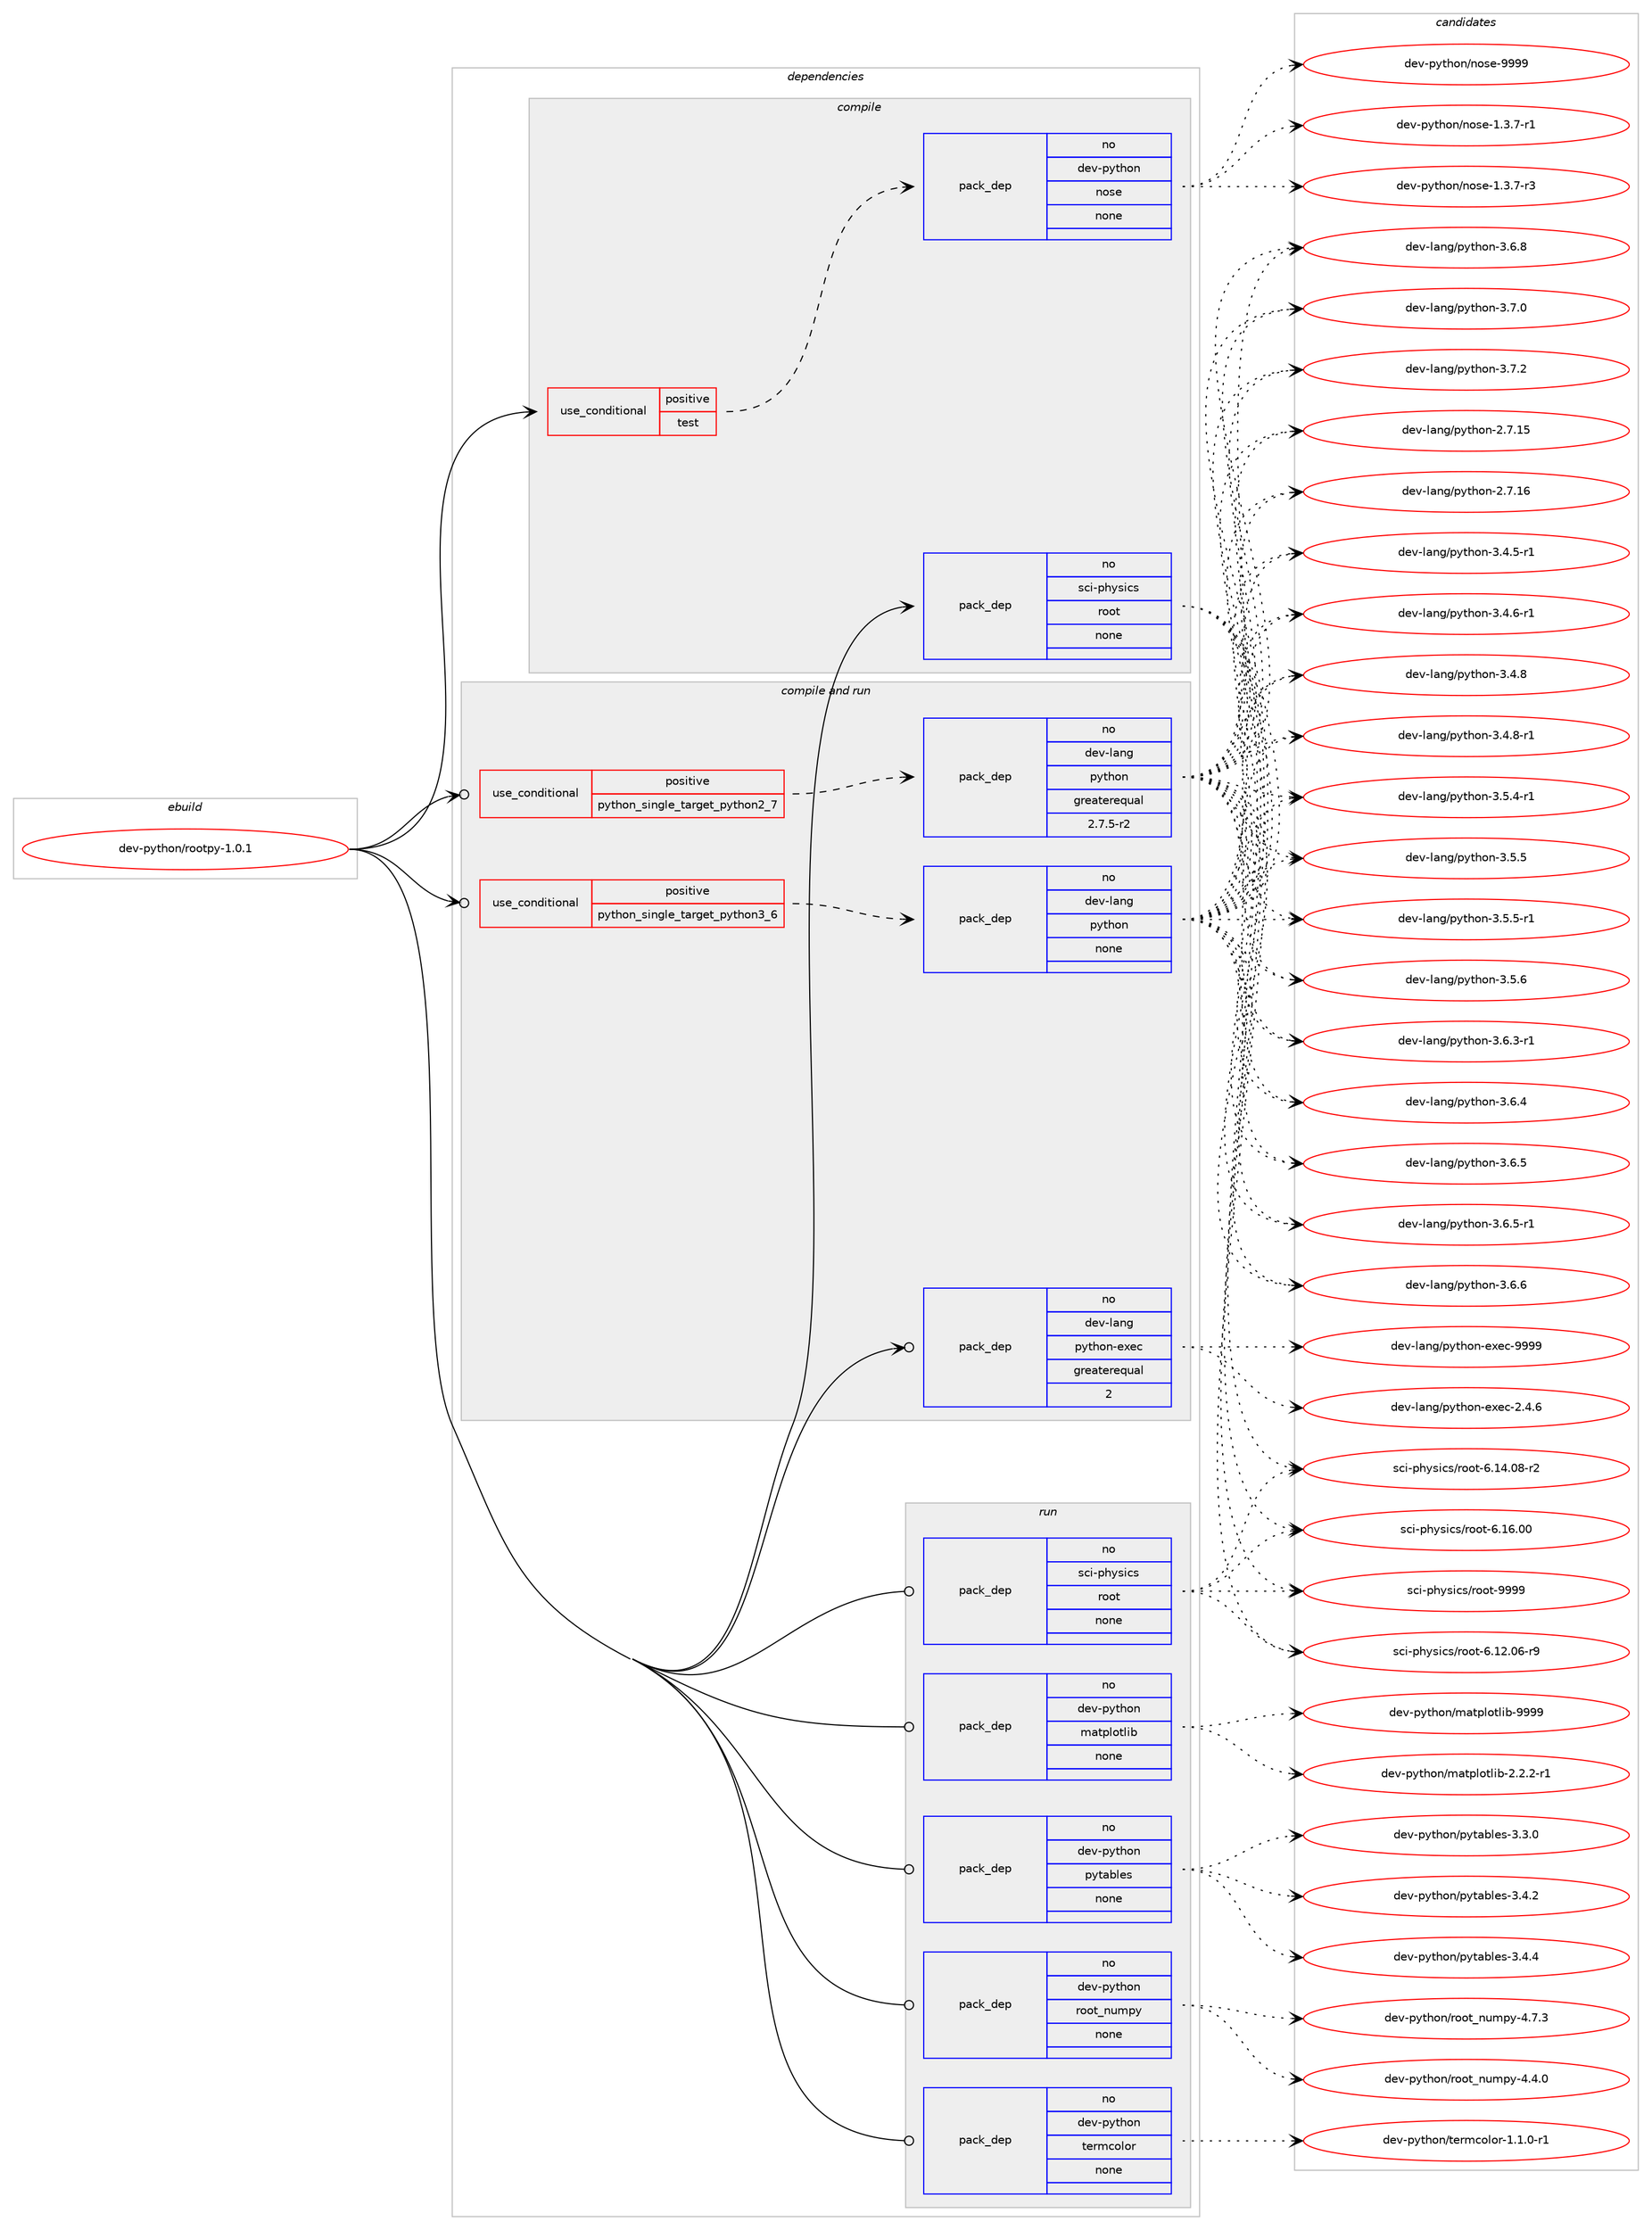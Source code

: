 digraph prolog {

# *************
# Graph options
# *************

newrank=true;
concentrate=true;
compound=true;
graph [rankdir=LR,fontname=Helvetica,fontsize=10,ranksep=1.5];#, ranksep=2.5, nodesep=0.2];
edge  [arrowhead=vee];
node  [fontname=Helvetica,fontsize=10];

# **********
# The ebuild
# **********

subgraph cluster_leftcol {
color=gray;
rank=same;
label=<<i>ebuild</i>>;
id [label="dev-python/rootpy-1.0.1", color=red, width=4, href="../dev-python/rootpy-1.0.1.svg"];
}

# ****************
# The dependencies
# ****************

subgraph cluster_midcol {
color=gray;
label=<<i>dependencies</i>>;
subgraph cluster_compile {
fillcolor="#eeeeee";
style=filled;
label=<<i>compile</i>>;
subgraph cond384000 {
dependency1439522 [label=<<TABLE BORDER="0" CELLBORDER="1" CELLSPACING="0" CELLPADDING="4"><TR><TD ROWSPAN="3" CELLPADDING="10">use_conditional</TD></TR><TR><TD>positive</TD></TR><TR><TD>test</TD></TR></TABLE>>, shape=none, color=red];
subgraph pack1032160 {
dependency1439523 [label=<<TABLE BORDER="0" CELLBORDER="1" CELLSPACING="0" CELLPADDING="4" WIDTH="220"><TR><TD ROWSPAN="6" CELLPADDING="30">pack_dep</TD></TR><TR><TD WIDTH="110">no</TD></TR><TR><TD>dev-python</TD></TR><TR><TD>nose</TD></TR><TR><TD>none</TD></TR><TR><TD></TD></TR></TABLE>>, shape=none, color=blue];
}
dependency1439522:e -> dependency1439523:w [weight=20,style="dashed",arrowhead="vee"];
}
id:e -> dependency1439522:w [weight=20,style="solid",arrowhead="vee"];
subgraph pack1032161 {
dependency1439524 [label=<<TABLE BORDER="0" CELLBORDER="1" CELLSPACING="0" CELLPADDING="4" WIDTH="220"><TR><TD ROWSPAN="6" CELLPADDING="30">pack_dep</TD></TR><TR><TD WIDTH="110">no</TD></TR><TR><TD>sci-physics</TD></TR><TR><TD>root</TD></TR><TR><TD>none</TD></TR><TR><TD></TD></TR></TABLE>>, shape=none, color=blue];
}
id:e -> dependency1439524:w [weight=20,style="solid",arrowhead="vee"];
}
subgraph cluster_compileandrun {
fillcolor="#eeeeee";
style=filled;
label=<<i>compile and run</i>>;
subgraph cond384001 {
dependency1439525 [label=<<TABLE BORDER="0" CELLBORDER="1" CELLSPACING="0" CELLPADDING="4"><TR><TD ROWSPAN="3" CELLPADDING="10">use_conditional</TD></TR><TR><TD>positive</TD></TR><TR><TD>python_single_target_python2_7</TD></TR></TABLE>>, shape=none, color=red];
subgraph pack1032162 {
dependency1439526 [label=<<TABLE BORDER="0" CELLBORDER="1" CELLSPACING="0" CELLPADDING="4" WIDTH="220"><TR><TD ROWSPAN="6" CELLPADDING="30">pack_dep</TD></TR><TR><TD WIDTH="110">no</TD></TR><TR><TD>dev-lang</TD></TR><TR><TD>python</TD></TR><TR><TD>greaterequal</TD></TR><TR><TD>2.7.5-r2</TD></TR></TABLE>>, shape=none, color=blue];
}
dependency1439525:e -> dependency1439526:w [weight=20,style="dashed",arrowhead="vee"];
}
id:e -> dependency1439525:w [weight=20,style="solid",arrowhead="odotvee"];
subgraph cond384002 {
dependency1439527 [label=<<TABLE BORDER="0" CELLBORDER="1" CELLSPACING="0" CELLPADDING="4"><TR><TD ROWSPAN="3" CELLPADDING="10">use_conditional</TD></TR><TR><TD>positive</TD></TR><TR><TD>python_single_target_python3_6</TD></TR></TABLE>>, shape=none, color=red];
subgraph pack1032163 {
dependency1439528 [label=<<TABLE BORDER="0" CELLBORDER="1" CELLSPACING="0" CELLPADDING="4" WIDTH="220"><TR><TD ROWSPAN="6" CELLPADDING="30">pack_dep</TD></TR><TR><TD WIDTH="110">no</TD></TR><TR><TD>dev-lang</TD></TR><TR><TD>python</TD></TR><TR><TD>none</TD></TR><TR><TD></TD></TR></TABLE>>, shape=none, color=blue];
}
dependency1439527:e -> dependency1439528:w [weight=20,style="dashed",arrowhead="vee"];
}
id:e -> dependency1439527:w [weight=20,style="solid",arrowhead="odotvee"];
subgraph pack1032164 {
dependency1439529 [label=<<TABLE BORDER="0" CELLBORDER="1" CELLSPACING="0" CELLPADDING="4" WIDTH="220"><TR><TD ROWSPAN="6" CELLPADDING="30">pack_dep</TD></TR><TR><TD WIDTH="110">no</TD></TR><TR><TD>dev-lang</TD></TR><TR><TD>python-exec</TD></TR><TR><TD>greaterequal</TD></TR><TR><TD>2</TD></TR></TABLE>>, shape=none, color=blue];
}
id:e -> dependency1439529:w [weight=20,style="solid",arrowhead="odotvee"];
}
subgraph cluster_run {
fillcolor="#eeeeee";
style=filled;
label=<<i>run</i>>;
subgraph pack1032165 {
dependency1439530 [label=<<TABLE BORDER="0" CELLBORDER="1" CELLSPACING="0" CELLPADDING="4" WIDTH="220"><TR><TD ROWSPAN="6" CELLPADDING="30">pack_dep</TD></TR><TR><TD WIDTH="110">no</TD></TR><TR><TD>dev-python</TD></TR><TR><TD>matplotlib</TD></TR><TR><TD>none</TD></TR><TR><TD></TD></TR></TABLE>>, shape=none, color=blue];
}
id:e -> dependency1439530:w [weight=20,style="solid",arrowhead="odot"];
subgraph pack1032166 {
dependency1439531 [label=<<TABLE BORDER="0" CELLBORDER="1" CELLSPACING="0" CELLPADDING="4" WIDTH="220"><TR><TD ROWSPAN="6" CELLPADDING="30">pack_dep</TD></TR><TR><TD WIDTH="110">no</TD></TR><TR><TD>dev-python</TD></TR><TR><TD>pytables</TD></TR><TR><TD>none</TD></TR><TR><TD></TD></TR></TABLE>>, shape=none, color=blue];
}
id:e -> dependency1439531:w [weight=20,style="solid",arrowhead="odot"];
subgraph pack1032167 {
dependency1439532 [label=<<TABLE BORDER="0" CELLBORDER="1" CELLSPACING="0" CELLPADDING="4" WIDTH="220"><TR><TD ROWSPAN="6" CELLPADDING="30">pack_dep</TD></TR><TR><TD WIDTH="110">no</TD></TR><TR><TD>dev-python</TD></TR><TR><TD>root_numpy</TD></TR><TR><TD>none</TD></TR><TR><TD></TD></TR></TABLE>>, shape=none, color=blue];
}
id:e -> dependency1439532:w [weight=20,style="solid",arrowhead="odot"];
subgraph pack1032168 {
dependency1439533 [label=<<TABLE BORDER="0" CELLBORDER="1" CELLSPACING="0" CELLPADDING="4" WIDTH="220"><TR><TD ROWSPAN="6" CELLPADDING="30">pack_dep</TD></TR><TR><TD WIDTH="110">no</TD></TR><TR><TD>dev-python</TD></TR><TR><TD>termcolor</TD></TR><TR><TD>none</TD></TR><TR><TD></TD></TR></TABLE>>, shape=none, color=blue];
}
id:e -> dependency1439533:w [weight=20,style="solid",arrowhead="odot"];
subgraph pack1032169 {
dependency1439534 [label=<<TABLE BORDER="0" CELLBORDER="1" CELLSPACING="0" CELLPADDING="4" WIDTH="220"><TR><TD ROWSPAN="6" CELLPADDING="30">pack_dep</TD></TR><TR><TD WIDTH="110">no</TD></TR><TR><TD>sci-physics</TD></TR><TR><TD>root</TD></TR><TR><TD>none</TD></TR><TR><TD></TD></TR></TABLE>>, shape=none, color=blue];
}
id:e -> dependency1439534:w [weight=20,style="solid",arrowhead="odot"];
}
}

# **************
# The candidates
# **************

subgraph cluster_choices {
rank=same;
color=gray;
label=<<i>candidates</i>>;

subgraph choice1032160 {
color=black;
nodesep=1;
choice10010111845112121116104111110471101111151014549465146554511449 [label="dev-python/nose-1.3.7-r1", color=red, width=4,href="../dev-python/nose-1.3.7-r1.svg"];
choice10010111845112121116104111110471101111151014549465146554511451 [label="dev-python/nose-1.3.7-r3", color=red, width=4,href="../dev-python/nose-1.3.7-r3.svg"];
choice10010111845112121116104111110471101111151014557575757 [label="dev-python/nose-9999", color=red, width=4,href="../dev-python/nose-9999.svg"];
dependency1439523:e -> choice10010111845112121116104111110471101111151014549465146554511449:w [style=dotted,weight="100"];
dependency1439523:e -> choice10010111845112121116104111110471101111151014549465146554511451:w [style=dotted,weight="100"];
dependency1439523:e -> choice10010111845112121116104111110471101111151014557575757:w [style=dotted,weight="100"];
}
subgraph choice1032161 {
color=black;
nodesep=1;
choice1159910545112104121115105991154711411111111645544649504648544511457 [label="sci-physics/root-6.12.06-r9", color=red, width=4,href="../sci-physics/root-6.12.06-r9.svg"];
choice1159910545112104121115105991154711411111111645544649524648564511450 [label="sci-physics/root-6.14.08-r2", color=red, width=4,href="../sci-physics/root-6.14.08-r2.svg"];
choice115991054511210412111510599115471141111111164554464954464848 [label="sci-physics/root-6.16.00", color=red, width=4,href="../sci-physics/root-6.16.00.svg"];
choice115991054511210412111510599115471141111111164557575757 [label="sci-physics/root-9999", color=red, width=4,href="../sci-physics/root-9999.svg"];
dependency1439524:e -> choice1159910545112104121115105991154711411111111645544649504648544511457:w [style=dotted,weight="100"];
dependency1439524:e -> choice1159910545112104121115105991154711411111111645544649524648564511450:w [style=dotted,weight="100"];
dependency1439524:e -> choice115991054511210412111510599115471141111111164554464954464848:w [style=dotted,weight="100"];
dependency1439524:e -> choice115991054511210412111510599115471141111111164557575757:w [style=dotted,weight="100"];
}
subgraph choice1032162 {
color=black;
nodesep=1;
choice10010111845108971101034711212111610411111045504655464953 [label="dev-lang/python-2.7.15", color=red, width=4,href="../dev-lang/python-2.7.15.svg"];
choice10010111845108971101034711212111610411111045504655464954 [label="dev-lang/python-2.7.16", color=red, width=4,href="../dev-lang/python-2.7.16.svg"];
choice1001011184510897110103471121211161041111104551465246534511449 [label="dev-lang/python-3.4.5-r1", color=red, width=4,href="../dev-lang/python-3.4.5-r1.svg"];
choice1001011184510897110103471121211161041111104551465246544511449 [label="dev-lang/python-3.4.6-r1", color=red, width=4,href="../dev-lang/python-3.4.6-r1.svg"];
choice100101118451089711010347112121116104111110455146524656 [label="dev-lang/python-3.4.8", color=red, width=4,href="../dev-lang/python-3.4.8.svg"];
choice1001011184510897110103471121211161041111104551465246564511449 [label="dev-lang/python-3.4.8-r1", color=red, width=4,href="../dev-lang/python-3.4.8-r1.svg"];
choice1001011184510897110103471121211161041111104551465346524511449 [label="dev-lang/python-3.5.4-r1", color=red, width=4,href="../dev-lang/python-3.5.4-r1.svg"];
choice100101118451089711010347112121116104111110455146534653 [label="dev-lang/python-3.5.5", color=red, width=4,href="../dev-lang/python-3.5.5.svg"];
choice1001011184510897110103471121211161041111104551465346534511449 [label="dev-lang/python-3.5.5-r1", color=red, width=4,href="../dev-lang/python-3.5.5-r1.svg"];
choice100101118451089711010347112121116104111110455146534654 [label="dev-lang/python-3.5.6", color=red, width=4,href="../dev-lang/python-3.5.6.svg"];
choice1001011184510897110103471121211161041111104551465446514511449 [label="dev-lang/python-3.6.3-r1", color=red, width=4,href="../dev-lang/python-3.6.3-r1.svg"];
choice100101118451089711010347112121116104111110455146544652 [label="dev-lang/python-3.6.4", color=red, width=4,href="../dev-lang/python-3.6.4.svg"];
choice100101118451089711010347112121116104111110455146544653 [label="dev-lang/python-3.6.5", color=red, width=4,href="../dev-lang/python-3.6.5.svg"];
choice1001011184510897110103471121211161041111104551465446534511449 [label="dev-lang/python-3.6.5-r1", color=red, width=4,href="../dev-lang/python-3.6.5-r1.svg"];
choice100101118451089711010347112121116104111110455146544654 [label="dev-lang/python-3.6.6", color=red, width=4,href="../dev-lang/python-3.6.6.svg"];
choice100101118451089711010347112121116104111110455146544656 [label="dev-lang/python-3.6.8", color=red, width=4,href="../dev-lang/python-3.6.8.svg"];
choice100101118451089711010347112121116104111110455146554648 [label="dev-lang/python-3.7.0", color=red, width=4,href="../dev-lang/python-3.7.0.svg"];
choice100101118451089711010347112121116104111110455146554650 [label="dev-lang/python-3.7.2", color=red, width=4,href="../dev-lang/python-3.7.2.svg"];
dependency1439526:e -> choice10010111845108971101034711212111610411111045504655464953:w [style=dotted,weight="100"];
dependency1439526:e -> choice10010111845108971101034711212111610411111045504655464954:w [style=dotted,weight="100"];
dependency1439526:e -> choice1001011184510897110103471121211161041111104551465246534511449:w [style=dotted,weight="100"];
dependency1439526:e -> choice1001011184510897110103471121211161041111104551465246544511449:w [style=dotted,weight="100"];
dependency1439526:e -> choice100101118451089711010347112121116104111110455146524656:w [style=dotted,weight="100"];
dependency1439526:e -> choice1001011184510897110103471121211161041111104551465246564511449:w [style=dotted,weight="100"];
dependency1439526:e -> choice1001011184510897110103471121211161041111104551465346524511449:w [style=dotted,weight="100"];
dependency1439526:e -> choice100101118451089711010347112121116104111110455146534653:w [style=dotted,weight="100"];
dependency1439526:e -> choice1001011184510897110103471121211161041111104551465346534511449:w [style=dotted,weight="100"];
dependency1439526:e -> choice100101118451089711010347112121116104111110455146534654:w [style=dotted,weight="100"];
dependency1439526:e -> choice1001011184510897110103471121211161041111104551465446514511449:w [style=dotted,weight="100"];
dependency1439526:e -> choice100101118451089711010347112121116104111110455146544652:w [style=dotted,weight="100"];
dependency1439526:e -> choice100101118451089711010347112121116104111110455146544653:w [style=dotted,weight="100"];
dependency1439526:e -> choice1001011184510897110103471121211161041111104551465446534511449:w [style=dotted,weight="100"];
dependency1439526:e -> choice100101118451089711010347112121116104111110455146544654:w [style=dotted,weight="100"];
dependency1439526:e -> choice100101118451089711010347112121116104111110455146544656:w [style=dotted,weight="100"];
dependency1439526:e -> choice100101118451089711010347112121116104111110455146554648:w [style=dotted,weight="100"];
dependency1439526:e -> choice100101118451089711010347112121116104111110455146554650:w [style=dotted,weight="100"];
}
subgraph choice1032163 {
color=black;
nodesep=1;
choice10010111845108971101034711212111610411111045504655464953 [label="dev-lang/python-2.7.15", color=red, width=4,href="../dev-lang/python-2.7.15.svg"];
choice10010111845108971101034711212111610411111045504655464954 [label="dev-lang/python-2.7.16", color=red, width=4,href="../dev-lang/python-2.7.16.svg"];
choice1001011184510897110103471121211161041111104551465246534511449 [label="dev-lang/python-3.4.5-r1", color=red, width=4,href="../dev-lang/python-3.4.5-r1.svg"];
choice1001011184510897110103471121211161041111104551465246544511449 [label="dev-lang/python-3.4.6-r1", color=red, width=4,href="../dev-lang/python-3.4.6-r1.svg"];
choice100101118451089711010347112121116104111110455146524656 [label="dev-lang/python-3.4.8", color=red, width=4,href="../dev-lang/python-3.4.8.svg"];
choice1001011184510897110103471121211161041111104551465246564511449 [label="dev-lang/python-3.4.8-r1", color=red, width=4,href="../dev-lang/python-3.4.8-r1.svg"];
choice1001011184510897110103471121211161041111104551465346524511449 [label="dev-lang/python-3.5.4-r1", color=red, width=4,href="../dev-lang/python-3.5.4-r1.svg"];
choice100101118451089711010347112121116104111110455146534653 [label="dev-lang/python-3.5.5", color=red, width=4,href="../dev-lang/python-3.5.5.svg"];
choice1001011184510897110103471121211161041111104551465346534511449 [label="dev-lang/python-3.5.5-r1", color=red, width=4,href="../dev-lang/python-3.5.5-r1.svg"];
choice100101118451089711010347112121116104111110455146534654 [label="dev-lang/python-3.5.6", color=red, width=4,href="../dev-lang/python-3.5.6.svg"];
choice1001011184510897110103471121211161041111104551465446514511449 [label="dev-lang/python-3.6.3-r1", color=red, width=4,href="../dev-lang/python-3.6.3-r1.svg"];
choice100101118451089711010347112121116104111110455146544652 [label="dev-lang/python-3.6.4", color=red, width=4,href="../dev-lang/python-3.6.4.svg"];
choice100101118451089711010347112121116104111110455146544653 [label="dev-lang/python-3.6.5", color=red, width=4,href="../dev-lang/python-3.6.5.svg"];
choice1001011184510897110103471121211161041111104551465446534511449 [label="dev-lang/python-3.6.5-r1", color=red, width=4,href="../dev-lang/python-3.6.5-r1.svg"];
choice100101118451089711010347112121116104111110455146544654 [label="dev-lang/python-3.6.6", color=red, width=4,href="../dev-lang/python-3.6.6.svg"];
choice100101118451089711010347112121116104111110455146544656 [label="dev-lang/python-3.6.8", color=red, width=4,href="../dev-lang/python-3.6.8.svg"];
choice100101118451089711010347112121116104111110455146554648 [label="dev-lang/python-3.7.0", color=red, width=4,href="../dev-lang/python-3.7.0.svg"];
choice100101118451089711010347112121116104111110455146554650 [label="dev-lang/python-3.7.2", color=red, width=4,href="../dev-lang/python-3.7.2.svg"];
dependency1439528:e -> choice10010111845108971101034711212111610411111045504655464953:w [style=dotted,weight="100"];
dependency1439528:e -> choice10010111845108971101034711212111610411111045504655464954:w [style=dotted,weight="100"];
dependency1439528:e -> choice1001011184510897110103471121211161041111104551465246534511449:w [style=dotted,weight="100"];
dependency1439528:e -> choice1001011184510897110103471121211161041111104551465246544511449:w [style=dotted,weight="100"];
dependency1439528:e -> choice100101118451089711010347112121116104111110455146524656:w [style=dotted,weight="100"];
dependency1439528:e -> choice1001011184510897110103471121211161041111104551465246564511449:w [style=dotted,weight="100"];
dependency1439528:e -> choice1001011184510897110103471121211161041111104551465346524511449:w [style=dotted,weight="100"];
dependency1439528:e -> choice100101118451089711010347112121116104111110455146534653:w [style=dotted,weight="100"];
dependency1439528:e -> choice1001011184510897110103471121211161041111104551465346534511449:w [style=dotted,weight="100"];
dependency1439528:e -> choice100101118451089711010347112121116104111110455146534654:w [style=dotted,weight="100"];
dependency1439528:e -> choice1001011184510897110103471121211161041111104551465446514511449:w [style=dotted,weight="100"];
dependency1439528:e -> choice100101118451089711010347112121116104111110455146544652:w [style=dotted,weight="100"];
dependency1439528:e -> choice100101118451089711010347112121116104111110455146544653:w [style=dotted,weight="100"];
dependency1439528:e -> choice1001011184510897110103471121211161041111104551465446534511449:w [style=dotted,weight="100"];
dependency1439528:e -> choice100101118451089711010347112121116104111110455146544654:w [style=dotted,weight="100"];
dependency1439528:e -> choice100101118451089711010347112121116104111110455146544656:w [style=dotted,weight="100"];
dependency1439528:e -> choice100101118451089711010347112121116104111110455146554648:w [style=dotted,weight="100"];
dependency1439528:e -> choice100101118451089711010347112121116104111110455146554650:w [style=dotted,weight="100"];
}
subgraph choice1032164 {
color=black;
nodesep=1;
choice1001011184510897110103471121211161041111104510112010199455046524654 [label="dev-lang/python-exec-2.4.6", color=red, width=4,href="../dev-lang/python-exec-2.4.6.svg"];
choice10010111845108971101034711212111610411111045101120101994557575757 [label="dev-lang/python-exec-9999", color=red, width=4,href="../dev-lang/python-exec-9999.svg"];
dependency1439529:e -> choice1001011184510897110103471121211161041111104510112010199455046524654:w [style=dotted,weight="100"];
dependency1439529:e -> choice10010111845108971101034711212111610411111045101120101994557575757:w [style=dotted,weight="100"];
}
subgraph choice1032165 {
color=black;
nodesep=1;
choice100101118451121211161041111104710997116112108111116108105984550465046504511449 [label="dev-python/matplotlib-2.2.2-r1", color=red, width=4,href="../dev-python/matplotlib-2.2.2-r1.svg"];
choice100101118451121211161041111104710997116112108111116108105984557575757 [label="dev-python/matplotlib-9999", color=red, width=4,href="../dev-python/matplotlib-9999.svg"];
dependency1439530:e -> choice100101118451121211161041111104710997116112108111116108105984550465046504511449:w [style=dotted,weight="100"];
dependency1439530:e -> choice100101118451121211161041111104710997116112108111116108105984557575757:w [style=dotted,weight="100"];
}
subgraph choice1032166 {
color=black;
nodesep=1;
choice10010111845112121116104111110471121211169798108101115455146514648 [label="dev-python/pytables-3.3.0", color=red, width=4,href="../dev-python/pytables-3.3.0.svg"];
choice10010111845112121116104111110471121211169798108101115455146524650 [label="dev-python/pytables-3.4.2", color=red, width=4,href="../dev-python/pytables-3.4.2.svg"];
choice10010111845112121116104111110471121211169798108101115455146524652 [label="dev-python/pytables-3.4.4", color=red, width=4,href="../dev-python/pytables-3.4.4.svg"];
dependency1439531:e -> choice10010111845112121116104111110471121211169798108101115455146514648:w [style=dotted,weight="100"];
dependency1439531:e -> choice10010111845112121116104111110471121211169798108101115455146524650:w [style=dotted,weight="100"];
dependency1439531:e -> choice10010111845112121116104111110471121211169798108101115455146524652:w [style=dotted,weight="100"];
}
subgraph choice1032167 {
color=black;
nodesep=1;
choice100101118451121211161041111104711411111111695110117109112121455246524648 [label="dev-python/root_numpy-4.4.0", color=red, width=4,href="../dev-python/root_numpy-4.4.0.svg"];
choice100101118451121211161041111104711411111111695110117109112121455246554651 [label="dev-python/root_numpy-4.7.3", color=red, width=4,href="../dev-python/root_numpy-4.7.3.svg"];
dependency1439532:e -> choice100101118451121211161041111104711411111111695110117109112121455246524648:w [style=dotted,weight="100"];
dependency1439532:e -> choice100101118451121211161041111104711411111111695110117109112121455246554651:w [style=dotted,weight="100"];
}
subgraph choice1032168 {
color=black;
nodesep=1;
choice1001011184511212111610411111047116101114109991111081111144549464946484511449 [label="dev-python/termcolor-1.1.0-r1", color=red, width=4,href="../dev-python/termcolor-1.1.0-r1.svg"];
dependency1439533:e -> choice1001011184511212111610411111047116101114109991111081111144549464946484511449:w [style=dotted,weight="100"];
}
subgraph choice1032169 {
color=black;
nodesep=1;
choice1159910545112104121115105991154711411111111645544649504648544511457 [label="sci-physics/root-6.12.06-r9", color=red, width=4,href="../sci-physics/root-6.12.06-r9.svg"];
choice1159910545112104121115105991154711411111111645544649524648564511450 [label="sci-physics/root-6.14.08-r2", color=red, width=4,href="../sci-physics/root-6.14.08-r2.svg"];
choice115991054511210412111510599115471141111111164554464954464848 [label="sci-physics/root-6.16.00", color=red, width=4,href="../sci-physics/root-6.16.00.svg"];
choice115991054511210412111510599115471141111111164557575757 [label="sci-physics/root-9999", color=red, width=4,href="../sci-physics/root-9999.svg"];
dependency1439534:e -> choice1159910545112104121115105991154711411111111645544649504648544511457:w [style=dotted,weight="100"];
dependency1439534:e -> choice1159910545112104121115105991154711411111111645544649524648564511450:w [style=dotted,weight="100"];
dependency1439534:e -> choice115991054511210412111510599115471141111111164554464954464848:w [style=dotted,weight="100"];
dependency1439534:e -> choice115991054511210412111510599115471141111111164557575757:w [style=dotted,weight="100"];
}
}

}
